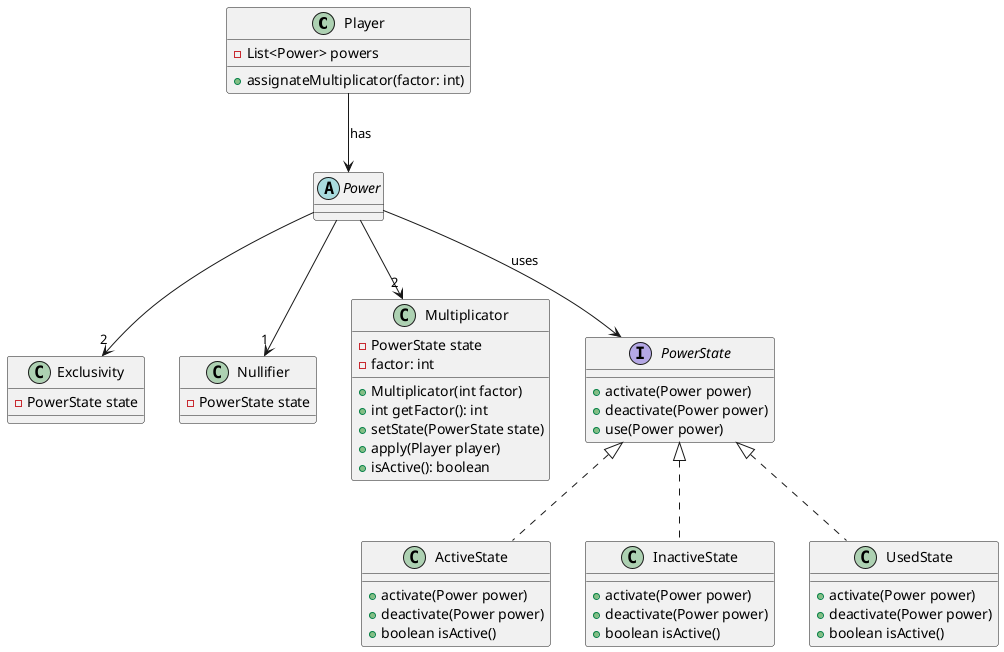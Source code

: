 @startuml
class Player{
    - List<Power> powers
    + assignateMultiplicator(factor: int)
}

abstract class Power{

}

class Exclusivity{
    - PowerState state

}

class Nullifier{
    - PowerState state
}

class Multiplicator{
    - PowerState state
    - factor: int
    +Multiplicator(int factor)
    +int getFactor(): int
    +setState(PowerState state)
    +apply(Player player)
    +isActive(): boolean

}

interface PowerState {
  + activate(Power power)
   + deactivate(Power power)
   + use(Power power)
}


class ActiveState {

    + activate(Power power)
    + deactivate(Power power)
    +boolean isActive()
}

class InactiveState {

    + activate(Power power)
    + deactivate(Power power)
    +boolean isActive()
}

class UsedState {

    + activate(Power power)
    + deactivate(Power power)
    +boolean isActive()
}




Power --> PowerState : uses
PowerState <|.. ActiveState
PowerState <|.. InactiveState
PowerState <|.. UsedState

Player --> Power : has
Power -->"2" Multiplicator
Power -->"2" Exclusivity
Power -->"1" Nullifier

@enduml